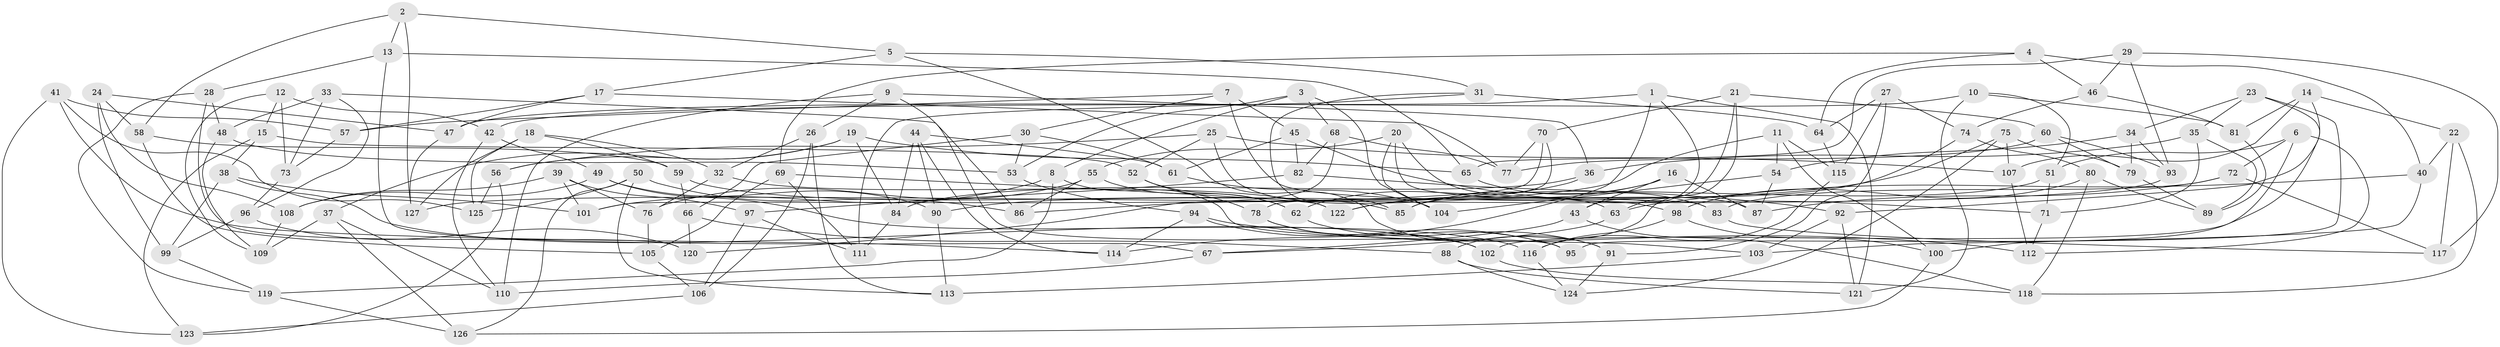 // coarse degree distribution, {6: 0.5316455696202531, 4: 0.3924050632911392, 5: 0.0759493670886076}
// Generated by graph-tools (version 1.1) at 2025/52/02/27/25 19:52:30]
// undirected, 127 vertices, 254 edges
graph export_dot {
graph [start="1"]
  node [color=gray90,style=filled];
  1;
  2;
  3;
  4;
  5;
  6;
  7;
  8;
  9;
  10;
  11;
  12;
  13;
  14;
  15;
  16;
  17;
  18;
  19;
  20;
  21;
  22;
  23;
  24;
  25;
  26;
  27;
  28;
  29;
  30;
  31;
  32;
  33;
  34;
  35;
  36;
  37;
  38;
  39;
  40;
  41;
  42;
  43;
  44;
  45;
  46;
  47;
  48;
  49;
  50;
  51;
  52;
  53;
  54;
  55;
  56;
  57;
  58;
  59;
  60;
  61;
  62;
  63;
  64;
  65;
  66;
  67;
  68;
  69;
  70;
  71;
  72;
  73;
  74;
  75;
  76;
  77;
  78;
  79;
  80;
  81;
  82;
  83;
  84;
  85;
  86;
  87;
  88;
  89;
  90;
  91;
  92;
  93;
  94;
  95;
  96;
  97;
  98;
  99;
  100;
  101;
  102;
  103;
  104;
  105;
  106;
  107;
  108;
  109;
  110;
  111;
  112;
  113;
  114;
  115;
  116;
  117;
  118;
  119;
  120;
  121;
  122;
  123;
  124;
  125;
  126;
  127;
  1 -- 121;
  1 -- 43;
  1 -- 114;
  1 -- 42;
  2 -- 5;
  2 -- 58;
  2 -- 13;
  2 -- 127;
  3 -- 53;
  3 -- 104;
  3 -- 68;
  3 -- 8;
  4 -- 64;
  4 -- 69;
  4 -- 46;
  4 -- 40;
  5 -- 31;
  5 -- 91;
  5 -- 17;
  6 -- 72;
  6 -- 51;
  6 -- 112;
  6 -- 100;
  7 -- 45;
  7 -- 98;
  7 -- 30;
  7 -- 57;
  8 -- 101;
  8 -- 119;
  8 -- 103;
  9 -- 95;
  9 -- 36;
  9 -- 26;
  9 -- 110;
  10 -- 81;
  10 -- 47;
  10 -- 51;
  10 -- 121;
  11 -- 100;
  11 -- 86;
  11 -- 54;
  11 -- 115;
  12 -- 42;
  12 -- 109;
  12 -- 15;
  12 -- 73;
  13 -- 67;
  13 -- 65;
  13 -- 28;
  14 -- 22;
  14 -- 92;
  14 -- 107;
  14 -- 81;
  15 -- 52;
  15 -- 38;
  15 -- 123;
  16 -- 87;
  16 -- 85;
  16 -- 43;
  16 -- 122;
  17 -- 57;
  17 -- 77;
  17 -- 47;
  18 -- 32;
  18 -- 127;
  18 -- 125;
  18 -- 59;
  19 -- 65;
  19 -- 84;
  19 -- 37;
  19 -- 56;
  20 -- 104;
  20 -- 83;
  20 -- 87;
  20 -- 55;
  21 -- 63;
  21 -- 70;
  21 -- 60;
  21 -- 88;
  22 -- 117;
  22 -- 40;
  22 -- 118;
  23 -- 95;
  23 -- 35;
  23 -- 102;
  23 -- 34;
  24 -- 47;
  24 -- 58;
  24 -- 108;
  24 -- 99;
  25 -- 63;
  25 -- 107;
  25 -- 56;
  25 -- 52;
  26 -- 32;
  26 -- 113;
  26 -- 106;
  27 -- 115;
  27 -- 91;
  27 -- 74;
  27 -- 64;
  28 -- 119;
  28 -- 120;
  28 -- 48;
  29 -- 65;
  29 -- 117;
  29 -- 93;
  29 -- 46;
  30 -- 53;
  30 -- 66;
  30 -- 61;
  31 -- 111;
  31 -- 64;
  31 -- 85;
  32 -- 76;
  32 -- 122;
  33 -- 86;
  33 -- 73;
  33 -- 96;
  33 -- 48;
  34 -- 79;
  34 -- 54;
  34 -- 93;
  35 -- 36;
  35 -- 71;
  35 -- 89;
  36 -- 84;
  36 -- 62;
  37 -- 110;
  37 -- 109;
  37 -- 126;
  38 -- 102;
  38 -- 101;
  38 -- 99;
  39 -- 101;
  39 -- 108;
  39 -- 97;
  39 -- 76;
  40 -- 63;
  40 -- 103;
  41 -- 123;
  41 -- 57;
  41 -- 125;
  41 -- 114;
  42 -- 49;
  42 -- 110;
  43 -- 118;
  43 -- 67;
  44 -- 114;
  44 -- 90;
  44 -- 61;
  44 -- 84;
  45 -- 82;
  45 -- 71;
  45 -- 61;
  46 -- 74;
  46 -- 81;
  47 -- 127;
  48 -- 109;
  48 -- 53;
  49 -- 108;
  49 -- 116;
  49 -- 90;
  50 -- 86;
  50 -- 113;
  50 -- 125;
  50 -- 126;
  51 -- 85;
  51 -- 71;
  52 -- 78;
  52 -- 62;
  53 -- 94;
  54 -- 87;
  54 -- 104;
  55 -- 86;
  55 -- 76;
  55 -- 62;
  56 -- 123;
  56 -- 125;
  57 -- 73;
  58 -- 59;
  58 -- 105;
  59 -- 66;
  59 -- 85;
  60 -- 79;
  60 -- 77;
  60 -- 93;
  61 -- 104;
  62 -- 91;
  63 -- 67;
  64 -- 115;
  65 -- 83;
  66 -- 88;
  66 -- 120;
  67 -- 110;
  68 -- 82;
  68 -- 120;
  68 -- 77;
  69 -- 111;
  69 -- 122;
  69 -- 105;
  70 -- 101;
  70 -- 78;
  70 -- 77;
  71 -- 112;
  72 -- 83;
  72 -- 87;
  72 -- 117;
  73 -- 96;
  74 -- 80;
  74 -- 122;
  75 -- 79;
  75 -- 124;
  75 -- 90;
  75 -- 107;
  76 -- 105;
  78 -- 95;
  78 -- 102;
  79 -- 89;
  80 -- 89;
  80 -- 118;
  80 -- 98;
  81 -- 89;
  82 -- 97;
  82 -- 92;
  83 -- 117;
  84 -- 111;
  88 -- 121;
  88 -- 124;
  90 -- 113;
  91 -- 124;
  92 -- 103;
  92 -- 121;
  93 -- 127;
  94 -- 112;
  94 -- 95;
  94 -- 114;
  96 -- 120;
  96 -- 99;
  97 -- 106;
  97 -- 111;
  98 -- 116;
  98 -- 100;
  99 -- 119;
  100 -- 126;
  102 -- 118;
  103 -- 113;
  105 -- 106;
  106 -- 123;
  107 -- 112;
  108 -- 109;
  115 -- 116;
  116 -- 124;
  119 -- 126;
}
